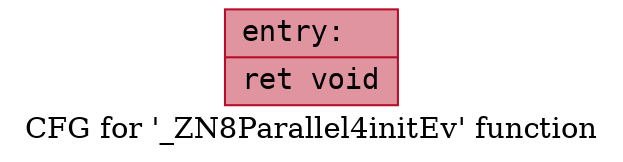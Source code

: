digraph "CFG for '_ZN8Parallel4initEv' function" {
	label="CFG for '_ZN8Parallel4initEv' function";

	Node0x55fc3be1fae0 [shape=record,color="#b70d28ff", style=filled, fillcolor="#b70d2870" fontname="Courier",label="{entry:\l|  ret void\l}"];
}
